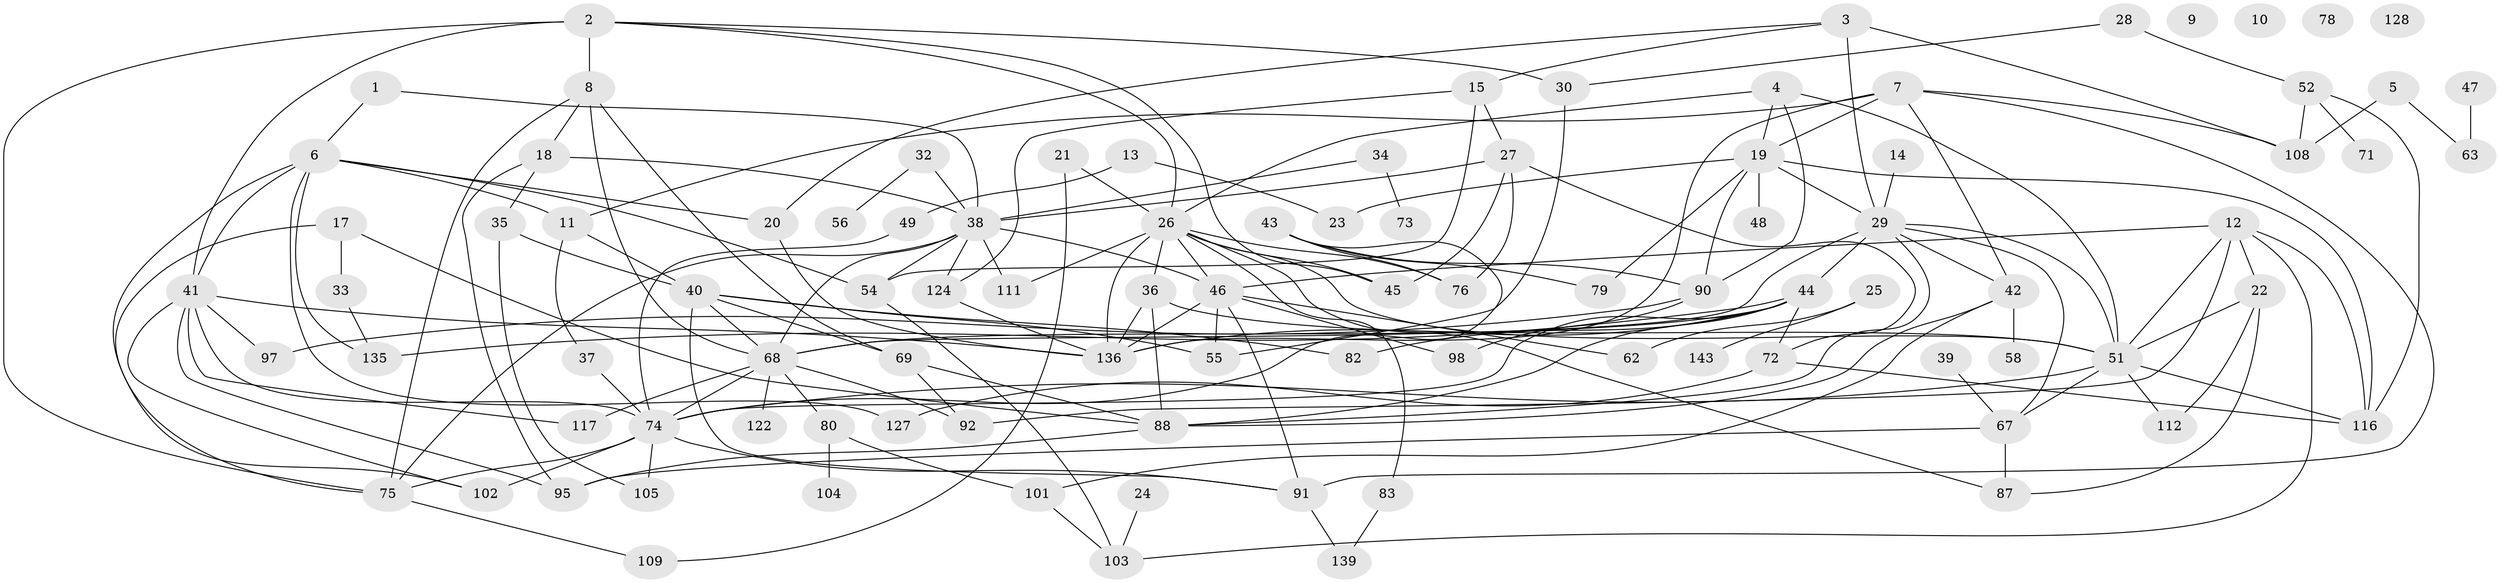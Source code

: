 // Generated by graph-tools (version 1.1) at 2025/23/03/03/25 07:23:28]
// undirected, 96 vertices, 175 edges
graph export_dot {
graph [start="1"]
  node [color=gray90,style=filled];
  1;
  2 [super="+142"];
  3 [super="+89"];
  4 [super="+140"];
  5;
  6 [super="+120"];
  7 [super="+31"];
  8 [super="+16"];
  9;
  10;
  11 [super="+61"];
  12;
  13 [super="+94"];
  14;
  15;
  17 [super="+50"];
  18 [super="+96"];
  19 [super="+86"];
  20;
  21;
  22;
  23 [super="+59"];
  24;
  25 [super="+57"];
  26 [super="+141"];
  27 [super="+64"];
  28 [super="+119"];
  29 [super="+60"];
  30;
  32;
  33;
  34;
  35 [super="+123"];
  36 [super="+121"];
  37 [super="+134"];
  38 [super="+106"];
  39 [super="+77"];
  40 [super="+100"];
  41 [super="+81"];
  42 [super="+115"];
  43 [super="+125"];
  44 [super="+53"];
  45 [super="+70"];
  46 [super="+129"];
  47;
  48;
  49;
  51 [super="+65"];
  52 [super="+66"];
  54;
  55;
  56;
  58 [super="+99"];
  62 [super="+113"];
  63;
  67 [super="+85"];
  68 [super="+126"];
  69 [super="+133"];
  71;
  72 [super="+137"];
  73;
  74 [super="+84"];
  75 [super="+132"];
  76;
  78;
  79;
  80;
  82 [super="+107"];
  83;
  87;
  88 [super="+118"];
  90 [super="+93"];
  91;
  92 [super="+114"];
  95;
  97;
  98;
  101;
  102 [super="+131"];
  103;
  104;
  105;
  108 [super="+110"];
  109;
  111;
  112;
  116 [super="+130"];
  117;
  122;
  124;
  127;
  128;
  135;
  136 [super="+138"];
  139;
  143;
  1 -- 38;
  1 -- 6;
  2 -- 26;
  2 -- 30;
  2 -- 45;
  2 -- 41;
  2 -- 75 [weight=2];
  2 -- 8;
  3 -- 15;
  3 -- 20;
  3 -- 29 [weight=2];
  3 -- 108;
  4 -- 51;
  4 -- 26;
  4 -- 90;
  4 -- 19;
  5 -- 63;
  5 -- 108;
  6 -- 11;
  6 -- 20;
  6 -- 127;
  6 -- 102;
  6 -- 54;
  6 -- 41;
  6 -- 135;
  7 -- 11 [weight=2];
  7 -- 19;
  7 -- 136;
  7 -- 42;
  7 -- 91;
  7 -- 108;
  8 -- 18;
  8 -- 68;
  8 -- 69;
  8 -- 75;
  11 -- 37;
  11 -- 40;
  12 -- 22;
  12 -- 46;
  12 -- 103;
  12 -- 116;
  12 -- 51;
  12 -- 92;
  13 -- 49;
  13 -- 23;
  14 -- 29;
  15 -- 54;
  15 -- 124;
  15 -- 27;
  17 -- 88;
  17 -- 33;
  17 -- 75;
  18 -- 35;
  18 -- 95;
  18 -- 38;
  19 -- 29;
  19 -- 48;
  19 -- 116;
  19 -- 90;
  19 -- 79;
  19 -- 23;
  20 -- 136;
  21 -- 109;
  21 -- 26;
  22 -- 87;
  22 -- 112;
  22 -- 51;
  24 -- 103;
  25 -- 143;
  25 -- 62;
  26 -- 36;
  26 -- 76;
  26 -- 83;
  26 -- 87;
  26 -- 136;
  26 -- 111;
  26 -- 51;
  26 -- 46;
  26 -- 45;
  27 -- 45;
  27 -- 72;
  27 -- 76;
  27 -- 38;
  28 -- 30;
  28 -- 52;
  29 -- 44;
  29 -- 68;
  29 -- 51;
  29 -- 88;
  29 -- 42;
  29 -- 67;
  30 -- 55;
  32 -- 38;
  32 -- 56;
  33 -- 135;
  34 -- 73;
  34 -- 38;
  35 -- 105;
  35 -- 40;
  36 -- 88;
  36 -- 51;
  36 -- 136;
  37 -- 74;
  38 -- 54;
  38 -- 124;
  38 -- 75;
  38 -- 46;
  38 -- 111;
  38 -- 68;
  39 -- 67;
  40 -- 55;
  40 -- 91;
  40 -- 68;
  40 -- 69;
  40 -- 82;
  41 -- 136;
  41 -- 97;
  41 -- 102;
  41 -- 74;
  41 -- 117;
  41 -- 95;
  42 -- 101;
  42 -- 88;
  42 -- 58;
  43 -- 76;
  43 -- 74;
  43 -- 90;
  43 -- 79;
  44 -- 68;
  44 -- 135;
  44 -- 136;
  44 -- 74;
  44 -- 88;
  44 -- 72;
  44 -- 82;
  46 -- 62;
  46 -- 91;
  46 -- 98;
  46 -- 55;
  46 -- 136;
  47 -- 63;
  49 -- 74;
  51 -- 112;
  51 -- 116;
  51 -- 74 [weight=2];
  51 -- 67;
  52 -- 71;
  52 -- 116;
  52 -- 108;
  54 -- 103;
  67 -- 87;
  67 -- 95;
  68 -- 80;
  68 -- 117;
  68 -- 122;
  68 -- 74;
  68 -- 92;
  69 -- 92;
  69 -- 88;
  72 -- 116;
  72 -- 127;
  74 -- 91;
  74 -- 102 [weight=2];
  74 -- 105;
  74 -- 75;
  75 -- 109;
  80 -- 101;
  80 -- 104;
  83 -- 139;
  88 -- 95;
  90 -- 97;
  90 -- 98;
  91 -- 139;
  101 -- 103;
  124 -- 136;
}
